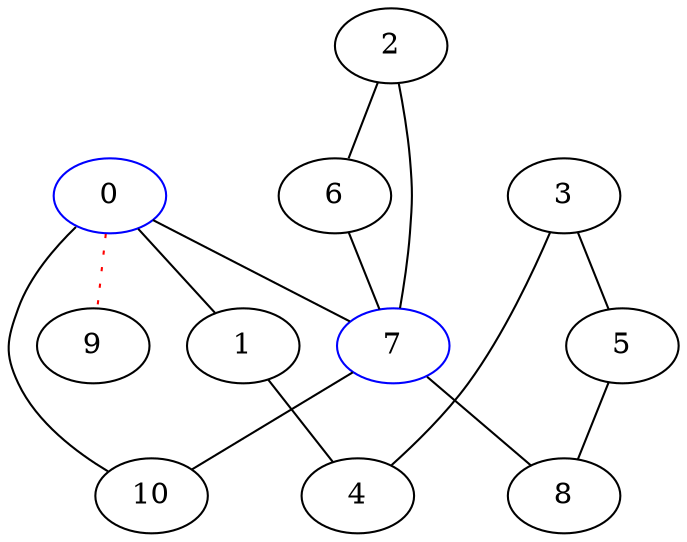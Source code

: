 graph G {
    dpi = 300;
    10 [ color = "", style = ""];
    9 [ color = "", style = ""];
    8 [ color = "", style = ""];
    7 [ color = "blue", style = ""];
    6 [ color = "", style = ""];
    5 [ color = "", style = ""];
    4 [ color = "", style = ""];
    3 [ color = "", style = ""];
    2 [ color = "", style = ""];
    1 [ color = "", style = ""];
    0 [ color = "blue", style = ""];

    7 -- 10 [label="", color = "", style = ""];
    7 -- 8 [label="", color = "", style = ""];
    6 -- 7 [label="", color = "", style = ""];
    5 -- 8 [label="", color = "", style = ""];
    3 -- 5 [label="", color = "", style = ""];
    3 -- 4 [label="", color = "", style = ""];
    2 -- 7 [label="", color = "", style = ""];
    2 -- 6 [label="", color = "", style = ""];
    1 -- 4 [label="", color = "", style = ""];
    0 -- 7 [label="", color = "", style = ""];
    0 -- 9 [label="", color = "red", style = "dotted"];
    0 -- 10 [label="", color = "", style = ""];
    0 -- 1 [label="", color = "", style = ""];
}
